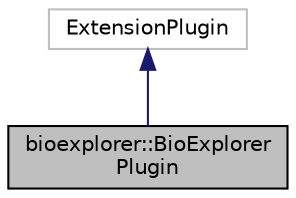 digraph "bioexplorer::BioExplorerPlugin"
{
 // LATEX_PDF_SIZE
  edge [fontname="Helvetica",fontsize="10",labelfontname="Helvetica",labelfontsize="10"];
  node [fontname="Helvetica",fontsize="10",shape=record];
  Node1 [label="bioexplorer::BioExplorer\lPlugin",height=0.2,width=0.4,color="black", fillcolor="grey75", style="filled", fontcolor="black",tooltip="This class implements the BioExplorer plugin."];
  Node2 -> Node1 [dir="back",color="midnightblue",fontsize="10",style="solid",fontname="Helvetica"];
  Node2 [label="ExtensionPlugin",height=0.2,width=0.4,color="grey75", fillcolor="white", style="filled",tooltip=" "];
}
